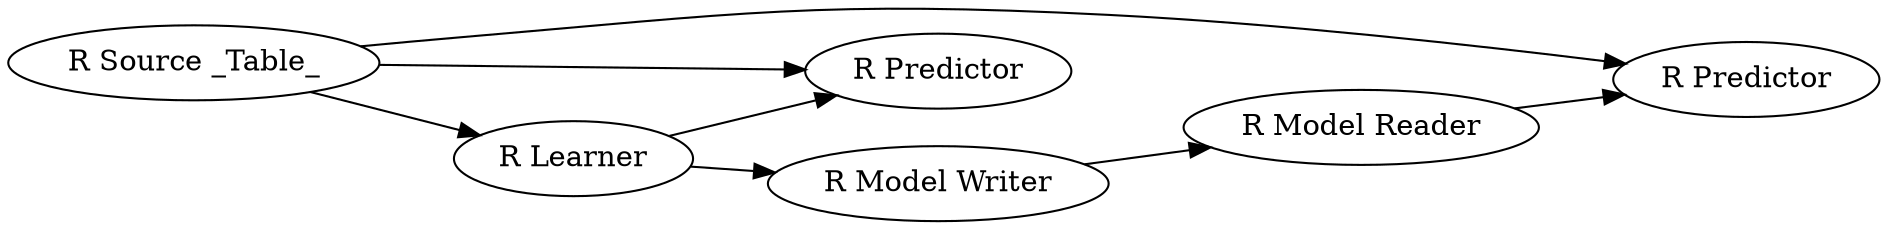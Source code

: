 digraph {
	489 -> 490
	489 -> 485
	489 -> 486
	488 -> 485
	486 -> 490
	486 -> 487
	487 -> 488
	490 [label="R Predictor"]
	489 [label="R Source _Table_"]
	488 [label="R Model Reader"]
	486 [label="R Learner"]
	487 [label="R Model Writer"]
	485 [label="R Predictor"]
	rankdir=LR
}
